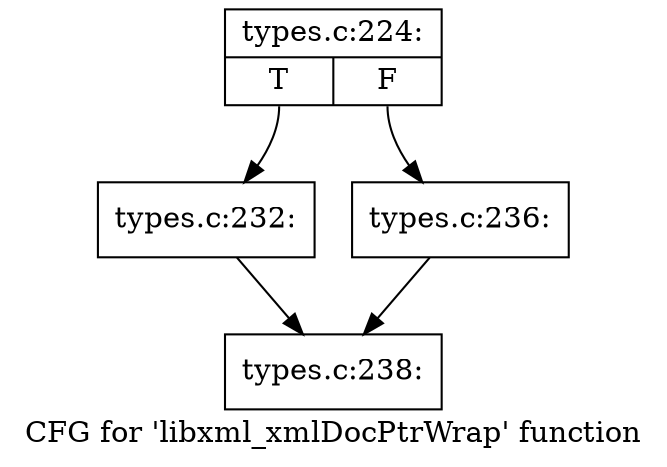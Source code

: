 digraph "CFG for 'libxml_xmlDocPtrWrap' function" {
	label="CFG for 'libxml_xmlDocPtrWrap' function";

	Node0x433f6a0 [shape=record,label="{types.c:224:|{<s0>T|<s1>F}}"];
	Node0x433f6a0:s0 -> Node0x4347ce0;
	Node0x433f6a0:s1 -> Node0x4347d30;
	Node0x4347ce0 [shape=record,label="{types.c:232:}"];
	Node0x4347ce0 -> Node0x43389a0;
	Node0x4347d30 [shape=record,label="{types.c:236:}"];
	Node0x4347d30 -> Node0x43389a0;
	Node0x43389a0 [shape=record,label="{types.c:238:}"];
}
